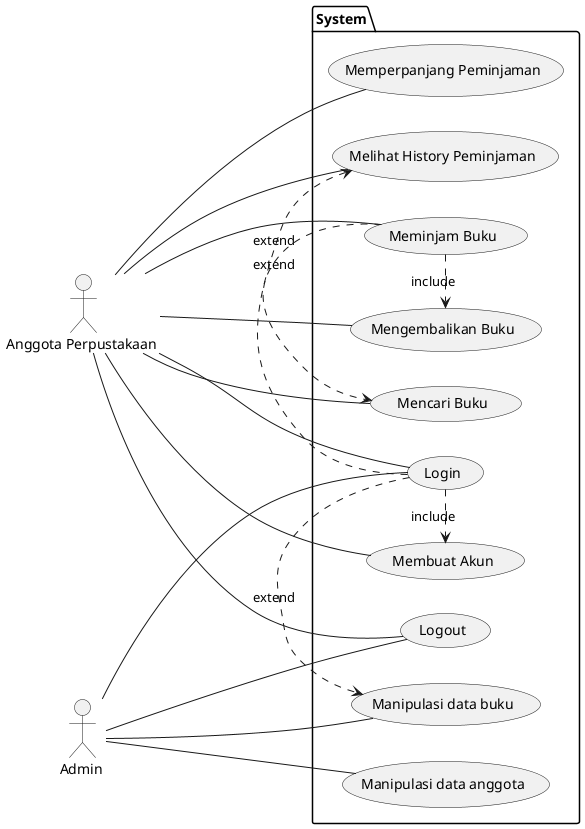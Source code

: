 @startuml to Be
left to right direction

:Anggota Perpustakaan : as anggota_perpus
:Admin : as admin
' :anggota : as anggota
' :Anggota Baru : as baru 
package System{
    usecase "Login" as login
    usecase "Logout" as logout
    usecase "Membuat Akun" as buat
    usecase "Melihat History Peminjaman" as history
    usecase "Mencari Buku" as cari
    usecase "Meminjam Buku" as pinjam
    usecase "Mengembalikan Buku" as kembali
    usecase "Memperpanjang Peminjaman" as panjang
    usecase "Manipulasi data buku" as rekap_buku
    usecase "Manipulasi data anggota" as rekap_anggota
    login .> rekap_buku : extend
    login .> history : extend
    pinjam .> kembali : include
    pinjam .> cari : extend
    login .> buat : include

}

admin --- login
admin --- rekap_buku 
admin --- rekap_anggota
admin --- logout
anggota_perpus --- buat
anggota_perpus --- login
anggota_perpus --- history
anggota_perpus --- cari
anggota_perpus --- panjang
anggota_perpus --- pinjam
anggota_perpus --- kembali
anggota_perpus --- logout


@enduml